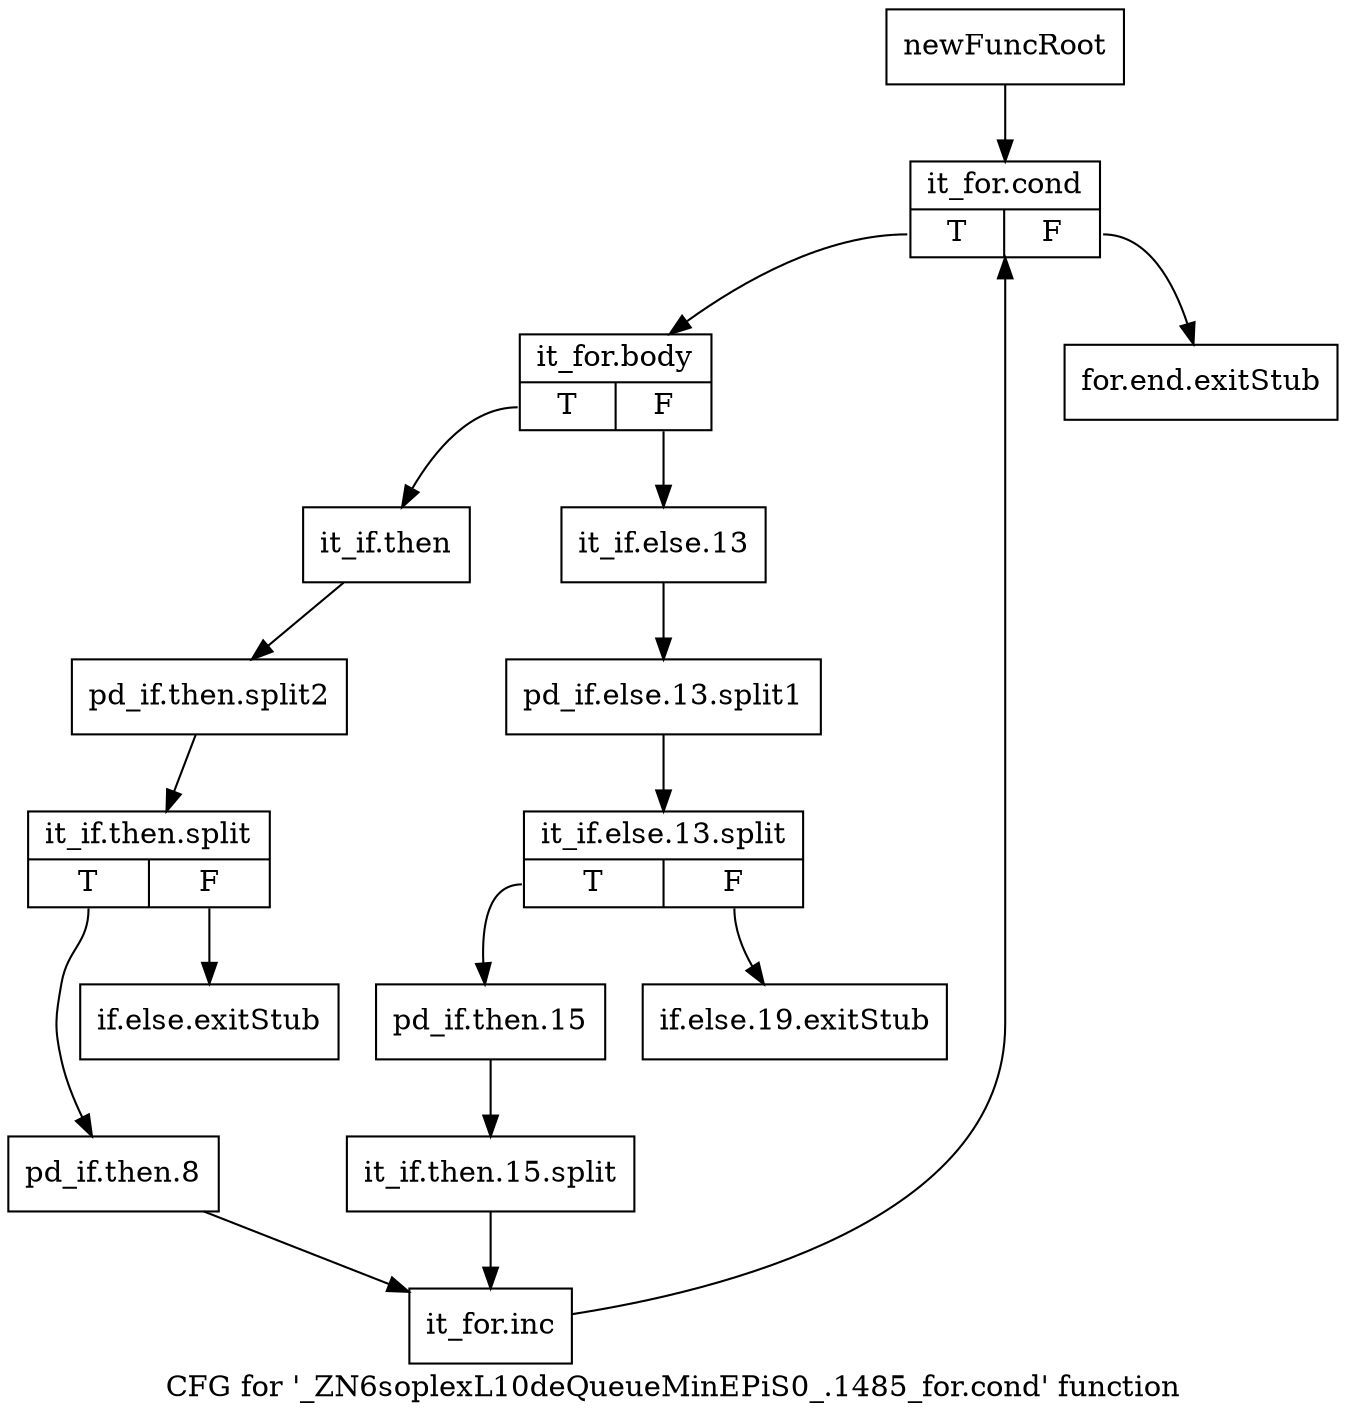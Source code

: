digraph "CFG for '_ZN6soplexL10deQueueMinEPiS0_.1485_for.cond' function" {
	label="CFG for '_ZN6soplexL10deQueueMinEPiS0_.1485_for.cond' function";

	Node0x30291b0 [shape=record,label="{newFuncRoot}"];
	Node0x30291b0 -> Node0x30292f0;
	Node0x3029200 [shape=record,label="{for.end.exitStub}"];
	Node0x3029250 [shape=record,label="{if.else.19.exitStub}"];
	Node0x30292a0 [shape=record,label="{if.else.exitStub}"];
	Node0x30292f0 [shape=record,label="{it_for.cond|{<s0>T|<s1>F}}"];
	Node0x30292f0:s0 -> Node0x3029340;
	Node0x30292f0:s1 -> Node0x3029200;
	Node0x3029340 [shape=record,label="{it_for.body|{<s0>T|<s1>F}}"];
	Node0x3029340:s0 -> Node0x3029430;
	Node0x3029340:s1 -> Node0x3029390;
	Node0x3029390 [shape=record,label="{it_if.else.13}"];
	Node0x3029390 -> Node0x34c8c30;
	Node0x34c8c30 [shape=record,label="{pd_if.else.13.split1}"];
	Node0x34c8c30 -> Node0x3568860;
	Node0x3568860 [shape=record,label="{it_if.else.13.split|{<s0>T|<s1>F}}"];
	Node0x3568860:s0 -> Node0x30293e0;
	Node0x3568860:s1 -> Node0x3029250;
	Node0x30293e0 [shape=record,label="{pd_if.then.15}"];
	Node0x30293e0 -> Node0x358faf0;
	Node0x358faf0 [shape=record,label="{it_if.then.15.split}"];
	Node0x358faf0 -> Node0x30294d0;
	Node0x3029430 [shape=record,label="{it_if.then}"];
	Node0x3029430 -> Node0x3563710;
	Node0x3563710 [shape=record,label="{pd_if.then.split2}"];
	Node0x3563710 -> Node0x35688f0;
	Node0x35688f0 [shape=record,label="{it_if.then.split|{<s0>T|<s1>F}}"];
	Node0x35688f0:s0 -> Node0x3029480;
	Node0x35688f0:s1 -> Node0x30292a0;
	Node0x3029480 [shape=record,label="{pd_if.then.8}"];
	Node0x3029480 -> Node0x30294d0;
	Node0x30294d0 [shape=record,label="{it_for.inc}"];
	Node0x30294d0 -> Node0x30292f0;
}
